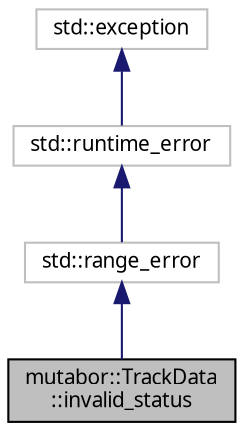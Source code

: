 digraph "mutabor::TrackData::invalid_status"
{
  edge [fontname="Sans",fontsize="10",labelfontname="Sans",labelfontsize="10"];
  node [fontname="Sans",fontsize="10",shape=record];
  Node0 [label="mutabor::TrackData\l::invalid_status",height=0.2,width=0.4,color="black", fillcolor="grey75", style="filled", fontcolor="black"];
  Node1 -> Node0 [dir="back",color="midnightblue",fontsize="10",style="solid",fontname="Sans"];
  Node1 [label="std::range_error",height=0.2,width=0.4,color="grey75", fillcolor="white", style="filled",tooltip="STL class. "];
  Node2 -> Node1 [dir="back",color="midnightblue",fontsize="10",style="solid",fontname="Sans"];
  Node2 [label="std::runtime_error",height=0.2,width=0.4,color="grey75", fillcolor="white", style="filled",tooltip="STL class. "];
  Node3 -> Node2 [dir="back",color="midnightblue",fontsize="10",style="solid",fontname="Sans"];
  Node3 [label="std::exception",height=0.2,width=0.4,color="grey75", fillcolor="white", style="filled",tooltip="STL class. "];
}
